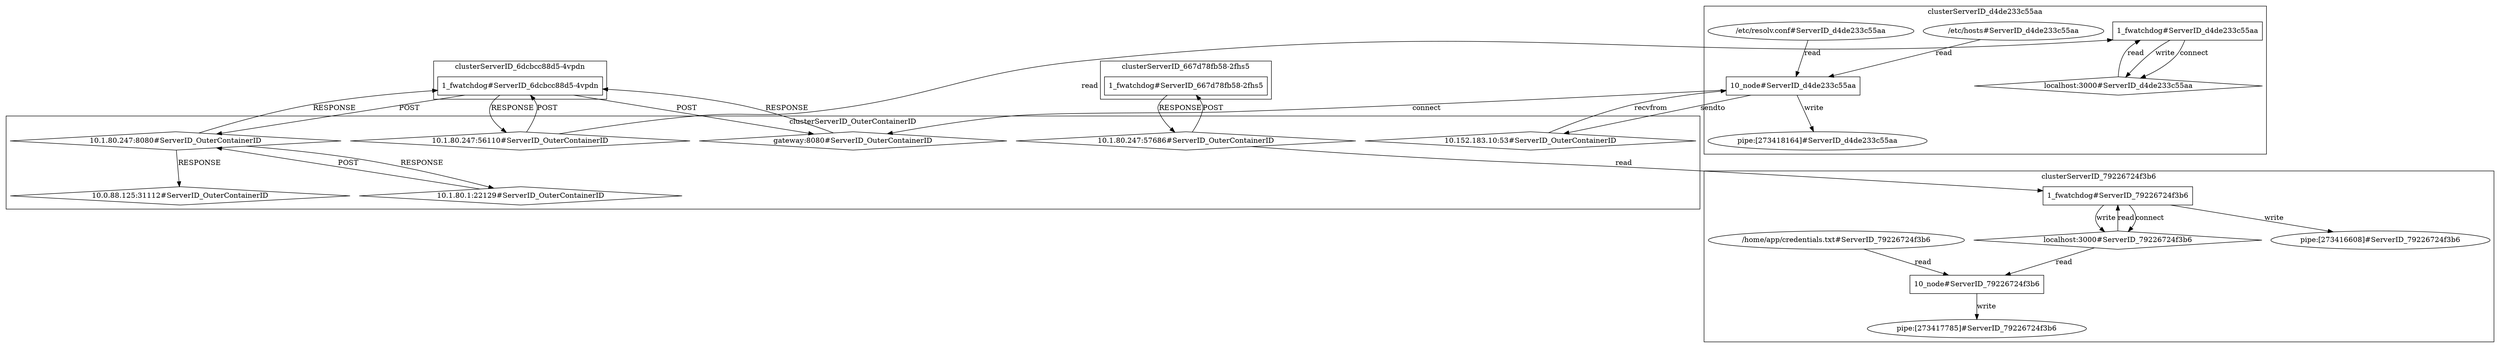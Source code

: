 digraph G {
	"gateway:8080#ServerID_OuterContainerID"->"1_fwatchdog#ServerID_6dcbcc88d5-4vpdn"[ label="RESPONSE" ];
	"1_fwatchdog#ServerID_6dcbcc88d5-4vpdn"->"10.1.80.247:8080#ServerID_OuterContainerID"[ label="POST" ];
	"10.1.80.247:8080#ServerID_OuterContainerID"->"1_fwatchdog#ServerID_6dcbcc88d5-4vpdn"[ label="RESPONSE" ];
	"10.1.80.247:56110#ServerID_OuterContainerID"->"1_fwatchdog#ServerID_6dcbcc88d5-4vpdn"[ label="POST" ];
	"1_fwatchdog#ServerID_d4de233c55aa"->"localhost:3000#ServerID_d4de233c55aa"[ label="write" ];
	"1_fwatchdog#ServerID_667d78fb58-2fhs5"->"10.1.80.247:57686#ServerID_OuterContainerID"[ label="RESPONSE" ];
	"1_fwatchdog#ServerID_6dcbcc88d5-4vpdn"->"gateway:8080#ServerID_OuterContainerID"[ label="POST" ];
	"10.1.80.247:57686#ServerID_OuterContainerID"->"1_fwatchdog#ServerID_667d78fb58-2fhs5"[ label="POST" ];
	"1_fwatchdog#ServerID_6dcbcc88d5-4vpdn"->"10.1.80.247:56110#ServerID_OuterContainerID"[ label="RESPONSE" ];
	"1_fwatchdog#ServerID_d4de233c55aa"->"localhost:3000#ServerID_d4de233c55aa"[ label="connect" ];
	"10.1.80.247:56110#ServerID_OuterContainerID"->"1_fwatchdog#ServerID_d4de233c55aa"[ label="read" ];
	"localhost:3000#ServerID_d4de233c55aa"->"1_fwatchdog#ServerID_d4de233c55aa"[ label="read" ];
	"10_node#ServerID_d4de233c55aa"->"pipe:[273418164]#ServerID_d4de233c55aa"[ label="write" ];
	"/etc/hosts#ServerID_d4de233c55aa"->"10_node#ServerID_d4de233c55aa"[ label="read" ];
	"/etc/resolv.conf#ServerID_d4de233c55aa"->"10_node#ServerID_d4de233c55aa"[ label="read" ];
	"10_node#ServerID_d4de233c55aa"->"10.152.183.10:53#ServerID_OuterContainerID"[ label="sendto" ];
	"10.152.183.10:53#ServerID_OuterContainerID"->"10_node#ServerID_d4de233c55aa"[ label="recvfrom" ];
	"10_node#ServerID_d4de233c55aa"->"gateway:8080#ServerID_OuterContainerID"[ label="connect" ];
	"10.1.80.247:57686#ServerID_OuterContainerID"->"1_fwatchdog#ServerID_79226724f3b6"[ label="read" ];
	"localhost:3000#ServerID_79226724f3b6"->"1_fwatchdog#ServerID_79226724f3b6"[ label="read" ];
	"1_fwatchdog#ServerID_79226724f3b6"->"localhost:3000#ServerID_79226724f3b6"[ label="connect" ];
	"1_fwatchdog#ServerID_79226724f3b6"->"localhost:3000#ServerID_79226724f3b6"[ label="write" ];
	"localhost:3000#ServerID_79226724f3b6"->"10_node#ServerID_79226724f3b6"[ label="read" ];
	"10_node#ServerID_79226724f3b6"->"pipe:[273417785]#ServerID_79226724f3b6"[ label="write" ];
	"/home/app/credentials.txt#ServerID_79226724f3b6"->"10_node#ServerID_79226724f3b6"[ label="read" ];
	"1_fwatchdog#ServerID_79226724f3b6"->"pipe:[273416608]#ServerID_79226724f3b6"[ label="write" ];
	"10.1.80.1:22129#ServerID_OuterContainerID"->"10.1.80.247:8080#ServerID_OuterContainerID"[ label="POST" ];
	"10.1.80.247:8080#ServerID_OuterContainerID"->"10.1.80.1:22129#ServerID_OuterContainerID"[ label="RESPONSE" ];
	"10.1.80.247:8080#ServerID_OuterContainerID"->"10.0.88.125:31112#ServerID_OuterContainerID"[ label="RESPONSE" ];
	subgraph "clusterServerID_667d78fb58-2fhs5" {
	label="clusterServerID_667d78fb58-2fhs5";
	"1_fwatchdog#ServerID_667d78fb58-2fhs5" [ shape=box ];

}
;
	subgraph "clusterServerID_6dcbcc88d5-4vpdn" {
	label="clusterServerID_6dcbcc88d5-4vpdn";
	"1_fwatchdog#ServerID_6dcbcc88d5-4vpdn" [ shape=box ];

}
;
	subgraph "clusterServerID_79226724f3b6" {
	label="clusterServerID_79226724f3b6";
	"/home/app/credentials.txt#ServerID_79226724f3b6" [ shape=ellipse ];
	"10_node#ServerID_79226724f3b6" [ shape=box ];
	"1_fwatchdog#ServerID_79226724f3b6" [ shape=box ];
	"localhost:3000#ServerID_79226724f3b6" [ shape=diamond ];
	"pipe:[273416608]#ServerID_79226724f3b6" [ shape=ellipse ];
	"pipe:[273417785]#ServerID_79226724f3b6" [ shape=ellipse ];

}
;
	subgraph "clusterServerID_OuterContainerID" {
	label="clusterServerID_OuterContainerID";
	"10.0.88.125:31112#ServerID_OuterContainerID" [ shape=diamond ];
	"10.1.80.1:22129#ServerID_OuterContainerID" [ shape=diamond ];
	"10.1.80.247:56110#ServerID_OuterContainerID" [ shape=diamond ];
	"10.1.80.247:57686#ServerID_OuterContainerID" [ shape=diamond ];
	"10.1.80.247:8080#ServerID_OuterContainerID" [ shape=diamond ];
	"10.152.183.10:53#ServerID_OuterContainerID" [ shape=diamond ];
	"gateway:8080#ServerID_OuterContainerID" [ shape=diamond ];

}
;
	subgraph "clusterServerID_d4de233c55aa" {
	label="clusterServerID_d4de233c55aa";
	"/etc/hosts#ServerID_d4de233c55aa" [ shape=ellipse ];
	"/etc/resolv.conf#ServerID_d4de233c55aa" [ shape=ellipse ];
	"10_node#ServerID_d4de233c55aa" [ shape=box ];
	"1_fwatchdog#ServerID_d4de233c55aa" [ shape=box ];
	"localhost:3000#ServerID_d4de233c55aa" [ shape=diamond ];
	"pipe:[273418164]#ServerID_d4de233c55aa" [ shape=ellipse ];

}
;

}
